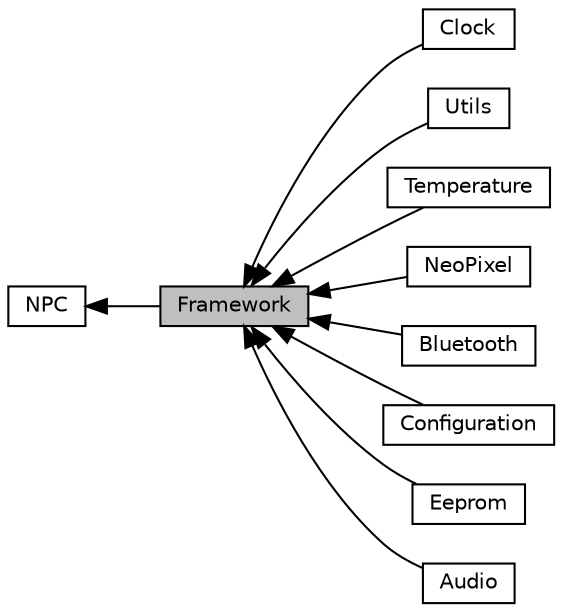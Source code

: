 digraph "Framework"
{
  edge [fontname="Helvetica",fontsize="10",labelfontname="Helvetica",labelfontsize="10"];
  node [fontname="Helvetica",fontsize="10",shape=record];
  rankdir=LR;
  Node4 [label="Clock",height=0.2,width=0.4,color="black", fillcolor="white", style="filled",URL="$group___clock.html",tooltip="Clock driver modules. "];
  Node0 [label="Framework",height=0.2,width=0.4,color="black", fillcolor="grey75", style="filled", fontcolor="black"];
  Node1 [label="NPC",height=0.2,width=0.4,color="black", fillcolor="white", style="filled",URL="$group___n_p_c.html"];
  Node9 [label="Utils",height=0.2,width=0.4,color="black", fillcolor="white", style="filled",URL="$group___utils.html",tooltip="utils driver modules "];
  Node8 [label="Temperature",height=0.2,width=0.4,color="black", fillcolor="white", style="filled",URL="$group___temperature.html"];
  Node7 [label="NeoPixel",height=0.2,width=0.4,color="black", fillcolor="white", style="filled",URL="$group___neo_pixel.html",tooltip="neopixel driver modules "];
  Node3 [label="Bluetooth",height=0.2,width=0.4,color="black", fillcolor="white", style="filled",URL="$group___bluetooth.html",tooltip="Bluetooth driver modules. "];
  Node5 [label="Configuration",height=0.2,width=0.4,color="black", fillcolor="white", style="filled",URL="$group___configuration.html",tooltip="Configuration driver modules. "];
  Node6 [label="Eeprom",height=0.2,width=0.4,color="black", fillcolor="white", style="filled",URL="$group___eeprom.html",tooltip="Eeprom framework. "];
  Node2 [label="Audio",height=0.2,width=0.4,color="black", fillcolor="white", style="filled",URL="$group___audio.html",tooltip="Manage audio configuration and play audio. "];
  Node1->Node0 [shape=plaintext, dir="back", style="solid"];
  Node0->Node2 [shape=plaintext, dir="back", style="solid"];
  Node0->Node3 [shape=plaintext, dir="back", style="solid"];
  Node0->Node4 [shape=plaintext, dir="back", style="solid"];
  Node0->Node5 [shape=plaintext, dir="back", style="solid"];
  Node0->Node6 [shape=plaintext, dir="back", style="solid"];
  Node0->Node7 [shape=plaintext, dir="back", style="solid"];
  Node0->Node8 [shape=plaintext, dir="back", style="solid"];
  Node0->Node9 [shape=plaintext, dir="back", style="solid"];
}
